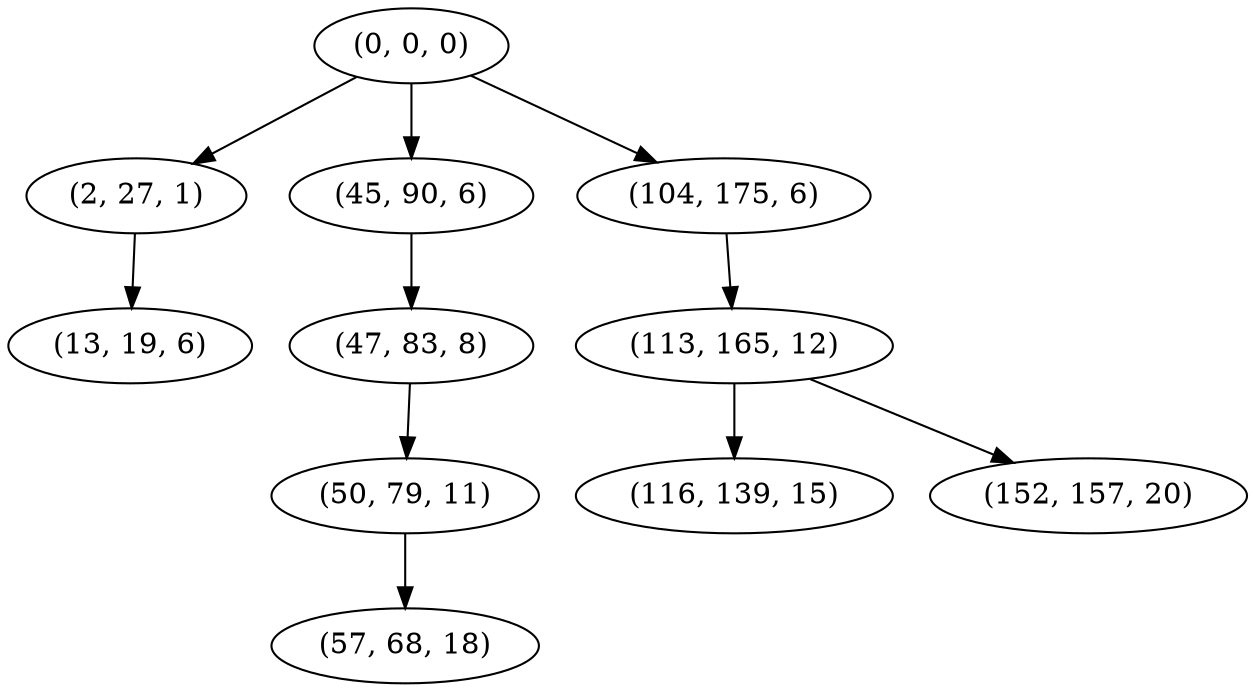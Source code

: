 digraph tree {
    "(0, 0, 0)";
    "(2, 27, 1)";
    "(13, 19, 6)";
    "(45, 90, 6)";
    "(47, 83, 8)";
    "(50, 79, 11)";
    "(57, 68, 18)";
    "(104, 175, 6)";
    "(113, 165, 12)";
    "(116, 139, 15)";
    "(152, 157, 20)";
    "(0, 0, 0)" -> "(2, 27, 1)";
    "(0, 0, 0)" -> "(45, 90, 6)";
    "(0, 0, 0)" -> "(104, 175, 6)";
    "(2, 27, 1)" -> "(13, 19, 6)";
    "(45, 90, 6)" -> "(47, 83, 8)";
    "(47, 83, 8)" -> "(50, 79, 11)";
    "(50, 79, 11)" -> "(57, 68, 18)";
    "(104, 175, 6)" -> "(113, 165, 12)";
    "(113, 165, 12)" -> "(116, 139, 15)";
    "(113, 165, 12)" -> "(152, 157, 20)";
}
